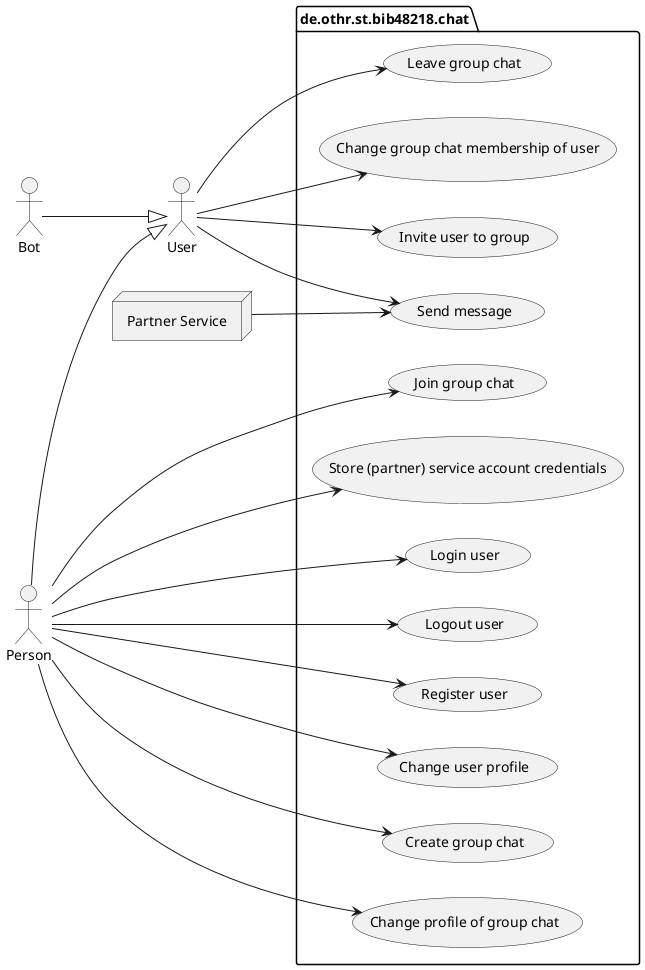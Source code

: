 @startuml chat-usecase
skinparam monochrome true
left to right direction

' actors
actor "User" as u
actor "Person" as p
actor "Bot" as b
node "Partner Service" as s

' actor hierarchy
p -down-|> u
b -down-|> u

' use cases
package "de.othr.st.bib48218.chat" {
  usecase "Login user" as oUC1
  usecase "Logout user" as oUC2
  usecase "Register user" as oUC3
  usecase "Change user profile" as oUC4

  usecase "Send message" as mUC
  ' Chating use cases
  usecase "Create group chat" as cUC1
  usecase "Leave group chat" as cUC2
  usecase "Change profile of group chat" as cUC3
  usecase "Change group chat membership of user" as cUC4
  usecase "Invite user to group" as cUC5
  usecase "Join group chat" as cUC6
  ' Connecting to partners use cases
  usecase "Store (partner) service account credentials" as pUC
}

'  link actor User with use cases
p --> oUC1
p --> oUC2
p --> oUC3
p --> oUC4
p --> cUC3
p --> cUC6
s --> mUC
u --> mUC
p --> cUC1
u --> cUC2
u --> cUC4
u --> cUC5
p --> pUC
@enduml
